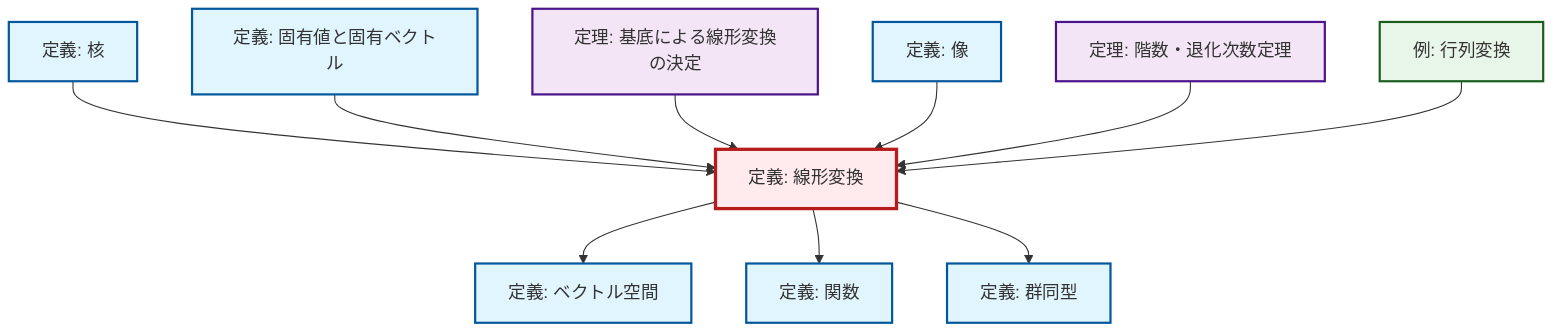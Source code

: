 graph TD
    classDef definition fill:#e1f5fe,stroke:#01579b,stroke-width:2px
    classDef theorem fill:#f3e5f5,stroke:#4a148c,stroke-width:2px
    classDef axiom fill:#fff3e0,stroke:#e65100,stroke-width:2px
    classDef example fill:#e8f5e9,stroke:#1b5e20,stroke-width:2px
    classDef current fill:#ffebee,stroke:#b71c1c,stroke-width:3px
    ex-matrix-transformation["例: 行列変換"]:::example
    def-vector-space["定義: ベクトル空間"]:::definition
    def-eigenvalue-eigenvector["定義: 固有値と固有ベクトル"]:::definition
    def-image["定義: 像"]:::definition
    def-isomorphism["定義: 群同型"]:::definition
    def-function["定義: 関数"]:::definition
    def-kernel["定義: 核"]:::definition
    def-linear-transformation["定義: 線形変換"]:::definition
    thm-linear-transformation-basis["定理: 基底による線形変換の決定"]:::theorem
    thm-rank-nullity["定理: 階数・退化次数定理"]:::theorem
    def-kernel --> def-linear-transformation
    def-eigenvalue-eigenvector --> def-linear-transformation
    thm-linear-transformation-basis --> def-linear-transformation
    def-image --> def-linear-transformation
    thm-rank-nullity --> def-linear-transformation
    def-linear-transformation --> def-vector-space
    def-linear-transformation --> def-function
    ex-matrix-transformation --> def-linear-transformation
    def-linear-transformation --> def-isomorphism
    class def-linear-transformation current